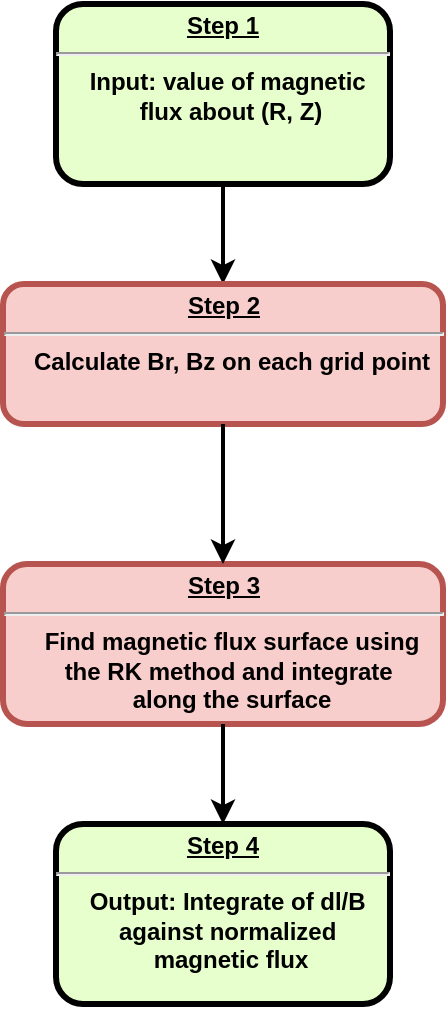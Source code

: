 <mxfile version="16.6.6" type="github">
  <diagram name="Page-1" id="c7558073-3199-34d8-9f00-42111426c3f3">
    <mxGraphModel dx="509" dy="561" grid="1" gridSize="10" guides="1" tooltips="1" connect="1" arrows="1" fold="1" page="1" pageScale="1" pageWidth="826" pageHeight="1169" background="none" math="0" shadow="0">
      <root>
        <mxCell id="0" />
        <mxCell id="1" parent="0" />
        <mxCell id="6" value="&lt;p style=&quot;margin: 0px ; margin-top: 4px ; text-align: center ; text-decoration: underline&quot;&gt;&lt;strong&gt;Step 1&lt;br&gt;&lt;/strong&gt;&lt;/p&gt;&lt;hr&gt;&lt;p style=&quot;margin: 0px ; margin-left: 8px&quot;&gt;Input: value of&amp;nbsp;&lt;span&gt;magnetic&amp;nbsp;&lt;/span&gt;&lt;/p&gt;&lt;p style=&quot;margin: 0px ; margin-left: 8px&quot;&gt;&lt;span&gt;flux&amp;nbsp;&lt;/span&gt;&lt;span&gt;about (R, Z)&lt;/span&gt;&lt;/p&gt;" style="verticalAlign=middle;align=center;overflow=fill;fontSize=12;fontFamily=Helvetica;html=1;rounded=1;fontStyle=1;strokeWidth=3;fillColor=#E6FFCC" parent="1" vertex="1">
          <mxGeometry x="380" y="120" width="167" height="90" as="geometry" />
        </mxCell>
        <mxCell id="xpmbOq3RBhRkhtXL7cRp-98" value="" style="endArrow=classic;html=1;rounded=1;exitX=0.5;exitY=1;exitDx=0;exitDy=0;strokeWidth=2;entryX=0.5;entryY=0;entryDx=0;entryDy=0;edgeStyle=orthogonalEdgeStyle;" parent="1" source="6" target="xpmbOq3RBhRkhtXL7cRp-105" edge="1">
          <mxGeometry width="50" height="50" relative="1" as="geometry">
            <mxPoint x="393.5" y="380" as="sourcePoint" />
            <mxPoint x="473.5" y="250" as="targetPoint" />
          </mxGeometry>
        </mxCell>
        <mxCell id="xpmbOq3RBhRkhtXL7cRp-105" value="&lt;p style=&quot;margin: 0px ; margin-top: 4px ; text-align: center ; text-decoration: underline&quot;&gt;&lt;strong&gt;Step 2&lt;br&gt;&lt;/strong&gt;&lt;/p&gt;&lt;hr&gt;&lt;p style=&quot;margin: 0px ; margin-left: 8px&quot;&gt;Calculate Br, Bz on each grid point&lt;br&gt;&lt;/p&gt;" style="verticalAlign=middle;align=center;overflow=fill;fontSize=12;fontFamily=Helvetica;html=1;rounded=1;fontStyle=1;strokeWidth=3;fillColor=#f8cecc;strokeColor=#b85450;" parent="1" vertex="1">
          <mxGeometry x="353.5" y="260" width="220" height="70" as="geometry" />
        </mxCell>
        <mxCell id="xpmbOq3RBhRkhtXL7cRp-106" value="&lt;p style=&quot;margin: 0px ; margin-top: 4px ; text-align: center ; text-decoration: underline&quot;&gt;&lt;strong&gt;Step 3&lt;br&gt;&lt;/strong&gt;&lt;/p&gt;&lt;hr&gt;&lt;p style=&quot;margin: 0px ; margin-left: 8px&quot;&gt;Find magnetic flux surface using&lt;/p&gt;&lt;p style=&quot;margin: 0px ; margin-left: 8px&quot;&gt;the RK method and&amp;nbsp;&lt;span&gt;integrate&amp;nbsp;&lt;/span&gt;&lt;/p&gt;&lt;p style=&quot;margin: 0px ; margin-left: 8px&quot;&gt;&lt;span&gt;along the surface&lt;/span&gt;&lt;/p&gt;" style="verticalAlign=middle;align=center;overflow=fill;fontSize=12;fontFamily=Helvetica;html=1;rounded=1;fontStyle=1;strokeWidth=3;fillColor=#f8cecc;strokeColor=#b85450;" parent="1" vertex="1">
          <mxGeometry x="353.5" y="400" width="220" height="80" as="geometry" />
        </mxCell>
        <mxCell id="xpmbOq3RBhRkhtXL7cRp-107" value="" style="endArrow=classic;html=1;rounded=1;exitX=0.5;exitY=1;exitDx=0;exitDy=0;strokeWidth=2;edgeStyle=orthogonalEdgeStyle;" parent="1" source="xpmbOq3RBhRkhtXL7cRp-105" target="xpmbOq3RBhRkhtXL7cRp-106" edge="1">
          <mxGeometry width="50" height="50" relative="1" as="geometry">
            <mxPoint x="483.5" y="328" as="sourcePoint" />
            <mxPoint x="483.5" y="388" as="targetPoint" />
          </mxGeometry>
        </mxCell>
        <mxCell id="xpmbOq3RBhRkhtXL7cRp-108" value="&lt;p style=&quot;margin: 0px ; margin-top: 4px ; text-align: center ; text-decoration: underline&quot;&gt;&lt;strong&gt;Step 4&lt;br&gt;&lt;/strong&gt;&lt;/p&gt;&lt;hr&gt;&lt;p style=&quot;margin: 0px ; margin-left: 8px&quot;&gt;Output: Integrate of dl/B&amp;nbsp;&lt;/p&gt;&lt;p style=&quot;margin: 0px ; margin-left: 8px&quot;&gt;against normalized&amp;nbsp;&lt;/p&gt;&lt;p style=&quot;margin: 0px ; margin-left: 8px&quot;&gt;magnetic flux&lt;/p&gt;" style="verticalAlign=middle;align=center;overflow=fill;fontSize=12;fontFamily=Helvetica;html=1;rounded=1;fontStyle=1;strokeWidth=3;fillColor=#E6FFCC" parent="1" vertex="1">
          <mxGeometry x="380" y="530" width="167" height="90" as="geometry" />
        </mxCell>
        <mxCell id="xpmbOq3RBhRkhtXL7cRp-109" value="" style="endArrow=classic;html=1;rounded=1;strokeWidth=2;entryX=0.5;entryY=0;entryDx=0;entryDy=0;edgeStyle=orthogonalEdgeStyle;exitX=0.5;exitY=1;exitDx=0;exitDy=0;" parent="1" source="xpmbOq3RBhRkhtXL7cRp-106" target="xpmbOq3RBhRkhtXL7cRp-108" edge="1">
          <mxGeometry width="50" height="50" relative="1" as="geometry">
            <mxPoint x="480" y="500" as="sourcePoint" />
            <mxPoint x="483.5" y="538" as="targetPoint" />
          </mxGeometry>
        </mxCell>
      </root>
    </mxGraphModel>
  </diagram>
</mxfile>
